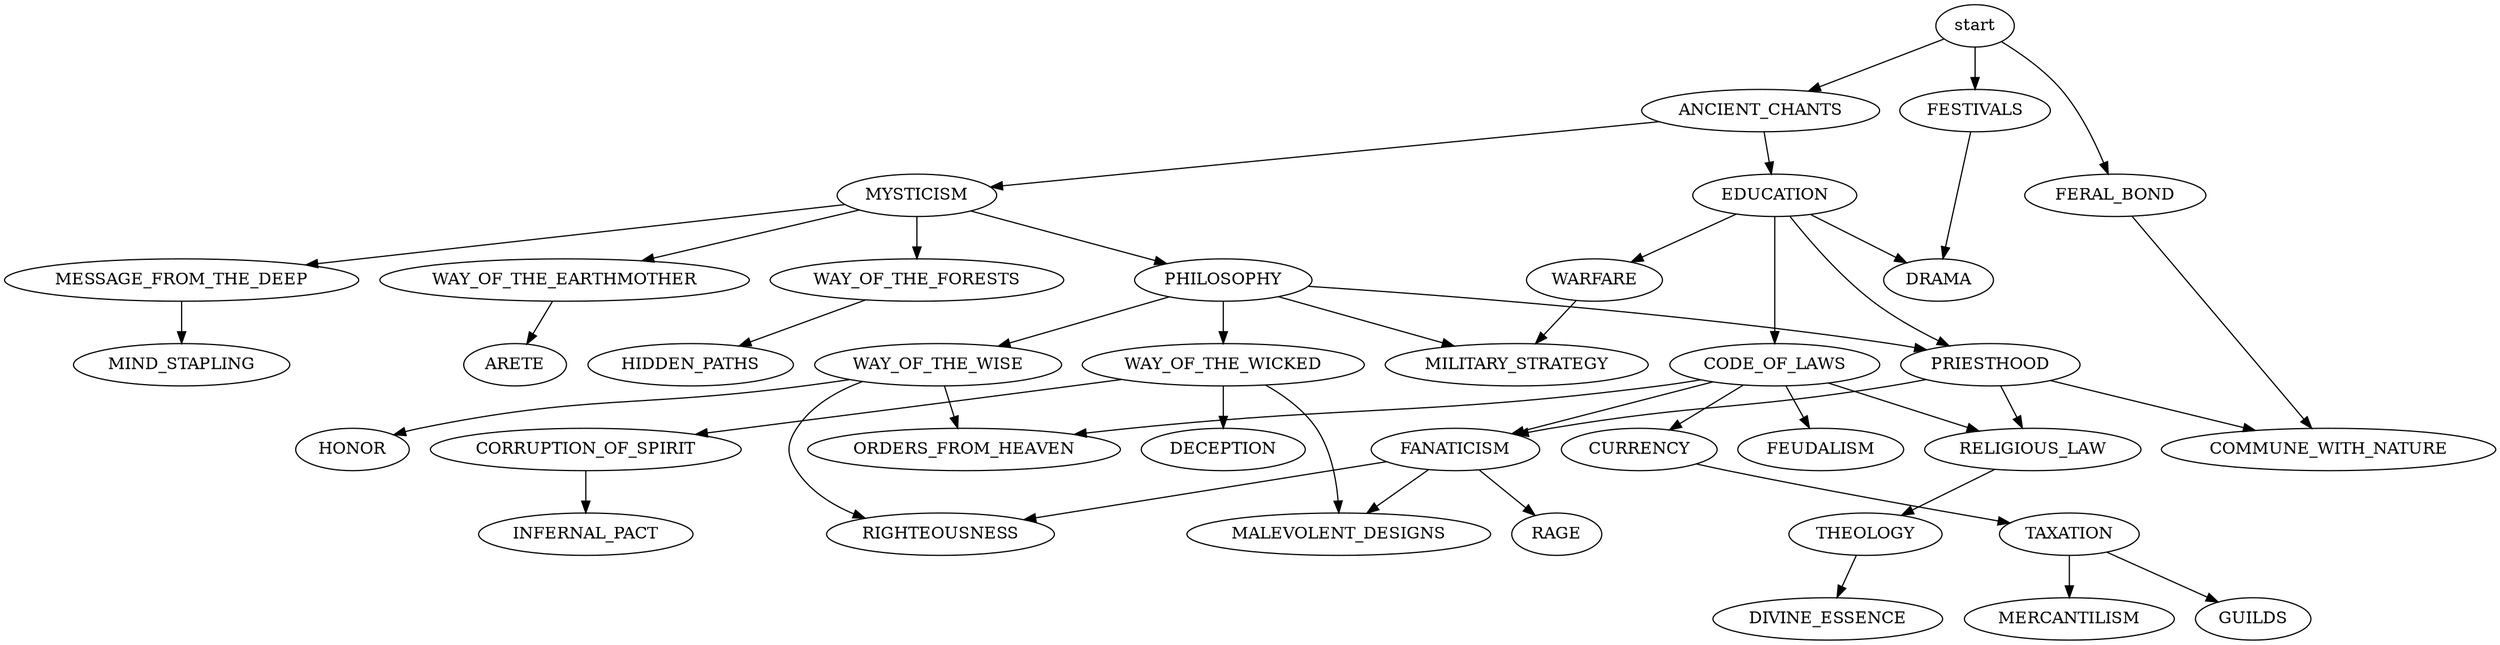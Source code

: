 digraph G {
ANCIENT_CHANTS -> EDUCATION;
EDUCATION -> WARFARE;
WARFARE -> MILITARY_STRATEGY;
PHILOSOPHY -> MILITARY_STRATEGY;
FESTIVALS -> DRAMA;
EDUCATION -> DRAMA;
EDUCATION -> CODE_OF_LAWS;
CODE_OF_LAWS -> CURRENCY;
CURRENCY -> TAXATION;
TAXATION -> GUILDS;
TAXATION -> MERCANTILISM;
ANCIENT_CHANTS -> MYSTICISM;
MYSTICISM -> PHILOSOPHY;
PHILOSOPHY -> WAY_OF_THE_WISE;
PHILOSOPHY -> WAY_OF_THE_WICKED;
PHILOSOPHY -> PRIESTHOOD;
EDUCATION -> PRIESTHOOD;
PRIESTHOOD -> FANATICISM;
CODE_OF_LAWS -> FANATICISM;
FANATICISM -> RIGHTEOUSNESS;
WAY_OF_THE_WISE -> RIGHTEOUSNESS;
FANATICISM -> MALEVOLENT_DESIGNS;
WAY_OF_THE_WICKED -> MALEVOLENT_DESIGNS;
FANATICISM -> RAGE;
PRIESTHOOD -> RELIGIOUS_LAW;
CODE_OF_LAWS -> RELIGIOUS_LAW;
RELIGIOUS_LAW -> THEOLOGY;
THEOLOGY -> DIVINE_ESSENCE;
FERAL_BOND -> COMMUNE_WITH_NATURE;
PRIESTHOOD -> COMMUNE_WITH_NATURE;
CODE_OF_LAWS -> FEUDALISM;
MYSTICISM -> WAY_OF_THE_EARTHMOTHER;
WAY_OF_THE_EARTHMOTHER -> ARETE;
MYSTICISM -> WAY_OF_THE_FORESTS;
WAY_OF_THE_FORESTS -> HIDDEN_PATHS;
MYSTICISM -> MESSAGE_FROM_THE_DEEP;
MESSAGE_FROM_THE_DEEP -> MIND_STAPLING;
WAY_OF_THE_WICKED -> DECEPTION;
WAY_OF_THE_WISE -> HONOR;
CODE_OF_LAWS -> ORDERS_FROM_HEAVEN;
WAY_OF_THE_WISE -> ORDERS_FROM_HEAVEN;
WAY_OF_THE_WICKED -> CORRUPTION_OF_SPIRIT;
CORRUPTION_OF_SPIRIT -> INFERNAL_PACT;
start -> ANCIENT_CHANTS;
start -> FESTIVALS;
start -> FERAL_BOND;
}